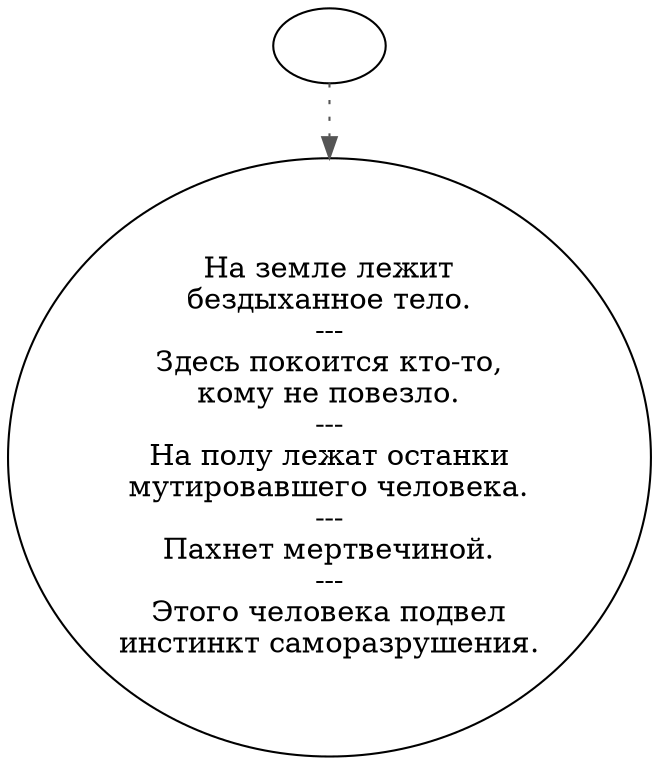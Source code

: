 digraph ghgended {
  "start" [style=filled       fillcolor="#FFFFFF"       color="#000000"]
  "start" -> "do_stuff" [style=dotted color="#555555"]
  "start" [label=""]
  "do_stuff" [style=filled       fillcolor="#FFFFFF"       color="#000000"]
  "do_stuff" [label="На земле лежит\nбездыханное тело.\n---\nЗдесь покоится кто-то,\nкому не повезло.\n---\nНа полу лежат останки\nмутировавшего человека.\n---\nПахнет мертвечиной.\n---\nЭтого человека подвел\nинстинкт саморазрушения."]
}